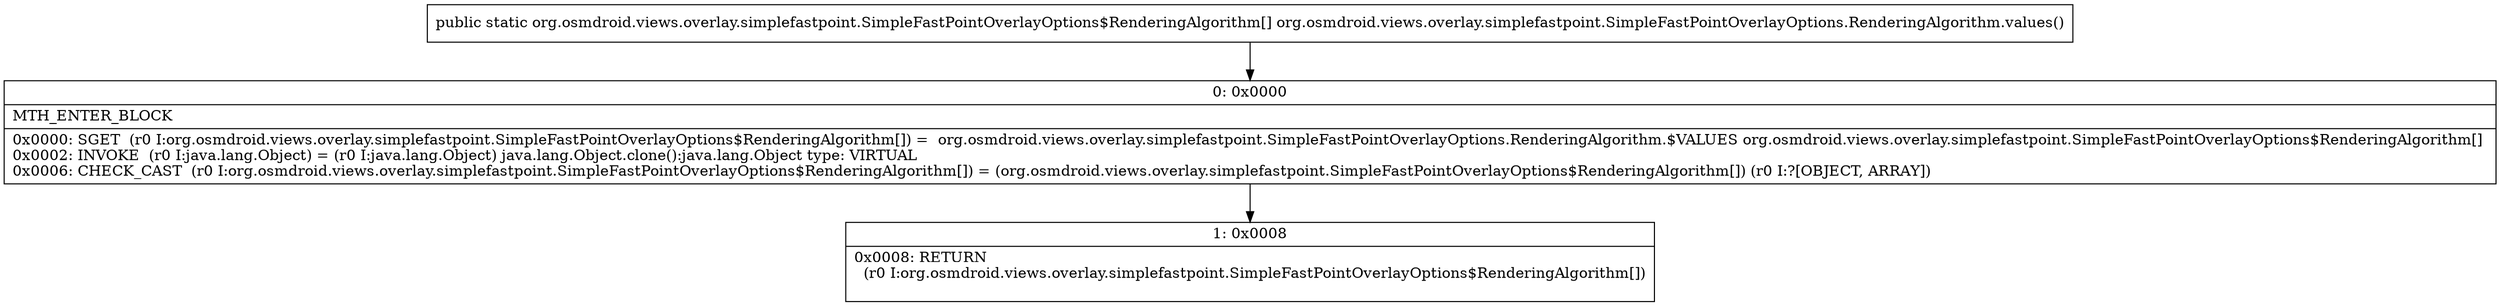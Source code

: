 digraph "CFG fororg.osmdroid.views.overlay.simplefastpoint.SimpleFastPointOverlayOptions.RenderingAlgorithm.values()[Lorg\/osmdroid\/views\/overlay\/simplefastpoint\/SimpleFastPointOverlayOptions$RenderingAlgorithm;" {
Node_0 [shape=record,label="{0\:\ 0x0000|MTH_ENTER_BLOCK\l|0x0000: SGET  (r0 I:org.osmdroid.views.overlay.simplefastpoint.SimpleFastPointOverlayOptions$RenderingAlgorithm[]) =  org.osmdroid.views.overlay.simplefastpoint.SimpleFastPointOverlayOptions.RenderingAlgorithm.$VALUES org.osmdroid.views.overlay.simplefastpoint.SimpleFastPointOverlayOptions$RenderingAlgorithm[] \l0x0002: INVOKE  (r0 I:java.lang.Object) = (r0 I:java.lang.Object) java.lang.Object.clone():java.lang.Object type: VIRTUAL \l0x0006: CHECK_CAST  (r0 I:org.osmdroid.views.overlay.simplefastpoint.SimpleFastPointOverlayOptions$RenderingAlgorithm[]) = (org.osmdroid.views.overlay.simplefastpoint.SimpleFastPointOverlayOptions$RenderingAlgorithm[]) (r0 I:?[OBJECT, ARRAY]) \l}"];
Node_1 [shape=record,label="{1\:\ 0x0008|0x0008: RETURN  \l  (r0 I:org.osmdroid.views.overlay.simplefastpoint.SimpleFastPointOverlayOptions$RenderingAlgorithm[])\l \l}"];
MethodNode[shape=record,label="{public static org.osmdroid.views.overlay.simplefastpoint.SimpleFastPointOverlayOptions$RenderingAlgorithm[] org.osmdroid.views.overlay.simplefastpoint.SimpleFastPointOverlayOptions.RenderingAlgorithm.values() }"];
MethodNode -> Node_0;
Node_0 -> Node_1;
}

